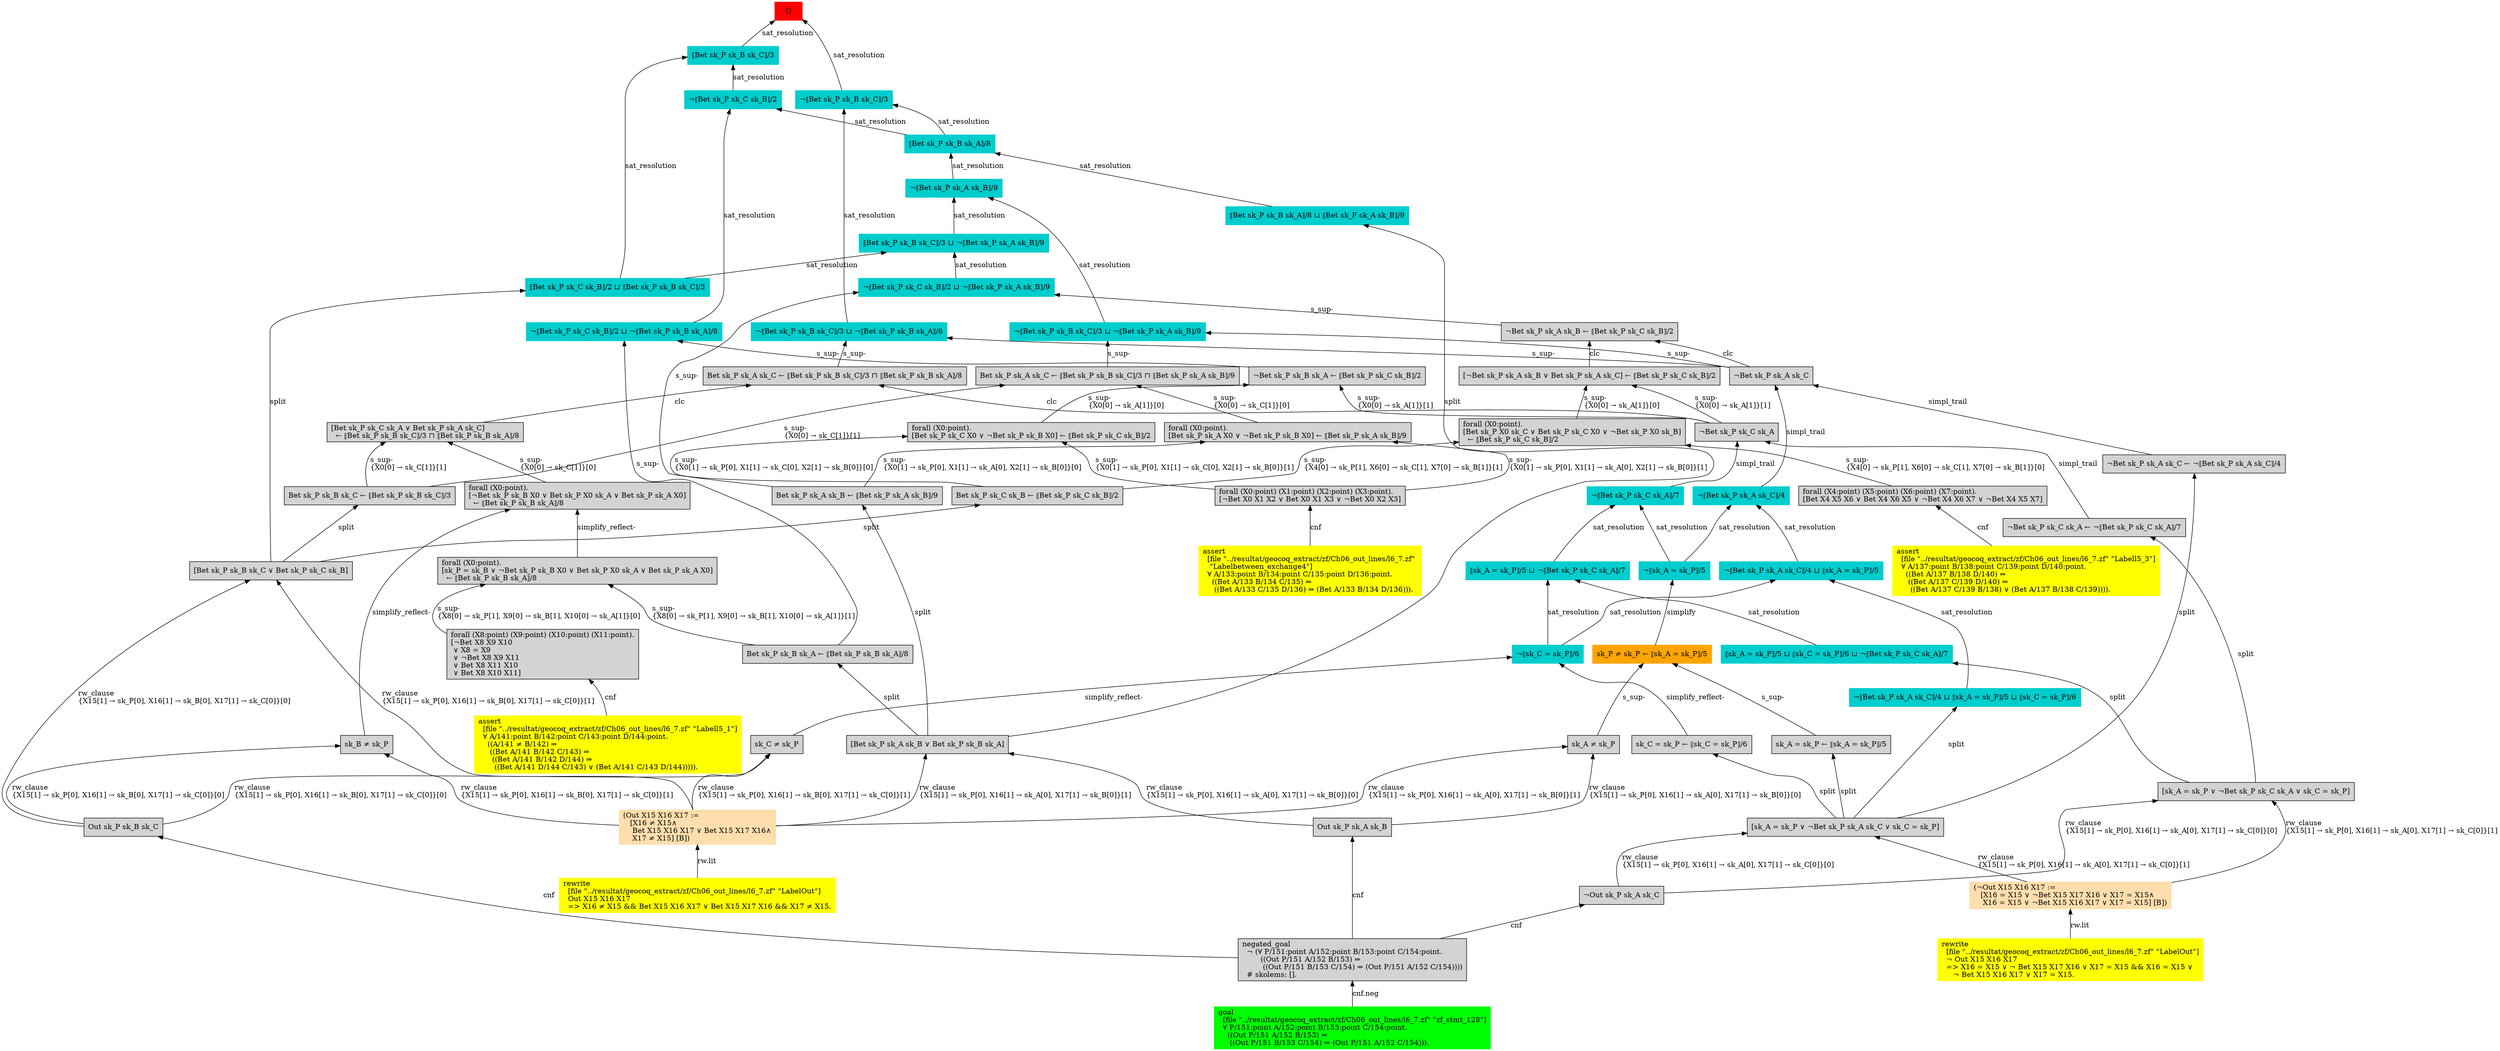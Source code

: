 digraph "unsat_graph" {
  vertex_0 [color=red, label="[]", shape=box, style=filled];
  vertex_0 -> vertex_1 [label="sat_resolution", dir="back"];
  vertex_1 [color=cyan3, shape=box, label="¬⟦Bet sk_P sk_B sk_C⟧/3\l", style=filled];
  vertex_1 -> vertex_2 [label="sat_resolution", dir="back"];
  vertex_2 [color=cyan3, shape=box, label="⟦Bet sk_P sk_B sk_A⟧/8\l", style=filled];
  vertex_2 -> vertex_3 [label="sat_resolution", dir="back"];
  vertex_3 [color=cyan3, shape=box, label="¬⟦Bet sk_P sk_A sk_B⟧/9\l", style=filled];
  vertex_3 -> vertex_4 [label="sat_resolution", dir="back"];
  vertex_4 [color=cyan3, shape=box, label="¬⟦Bet sk_P sk_B sk_C⟧/3 ⊔ ¬⟦Bet sk_P sk_A sk_B⟧/9\l", style=filled];
  vertex_4 -> vertex_5 [label="s_sup-\l", dir="back"];
  vertex_5 [shape=box, label="¬Bet sk_P sk_A sk_C\l", style=filled];
  vertex_5 -> vertex_6 [label="simpl_trail", dir="back"];
  vertex_6 [color=cyan3, shape=box, label="¬⟦Bet sk_P sk_A sk_C⟧/4\l", style=filled];
  vertex_6 -> vertex_7 [label="sat_resolution", dir="back"];
  vertex_7 [color=cyan3, shape=box, label="¬⟦sk_A = sk_P⟧/5\l", style=filled];
  vertex_7 -> vertex_8 [label="simplify", dir="back"];
  vertex_8 [color=orange, shape=box, label="sk_P ≠ sk_P ← ⟦sk_A = sk_P⟧/5\l", style=filled];
  vertex_8 -> vertex_9 [label="s_sup-\l", dir="back"];
  vertex_9 [shape=box, label="sk_A ≠ sk_P\l", style=filled];
  vertex_9 -> vertex_10 [label="rw_clause\l\{X15[1] → sk_P[0], X16[1] → sk_A[0], X17[1] → sk_B[0]\}[1]\l", dir="back"];
  vertex_10 [color=navajowhite, shape=box, label="(Out X15 X16 X17 :=\l   [X16 ≠ X15∧\l    Bet X15 X16 X17 ∨ Bet X15 X17 X16∧\l    X17 ≠ X15] [B])\l", style=filled];
  vertex_10 -> vertex_11 [label="rw.lit", dir="back"];
  vertex_11 [color=yellow, shape=box, label="rewrite\l  [file \"../resultat/geocoq_extract/zf/Ch06_out_lines/l6_7.zf\" \"LabelOut\"]\l  Out X15 X16 X17\l  =\> X16 ≠ X15 && Bet X15 X16 X17 ∨ Bet X15 X17 X16 && X17 ≠ X15.\l", style=filled];
  vertex_9 -> vertex_12 [label="rw_clause\l\{X15[1] → sk_P[0], X16[1] → sk_A[0], X17[1] → sk_B[0]\}[0]\l", dir="back"];
  vertex_12 [shape=box, label="Out sk_P sk_A sk_B\l", style=filled];
  vertex_12 -> vertex_13 [label="cnf", dir="back"];
  vertex_13 [shape=box, label="negated_goal\l  ¬ (∀ P/151:point A/152:point B/153:point C/154:point.\l        ((Out P/151 A/152 B/153) ⇒\l         ((Out P/151 B/153 C/154) ⇒ (Out P/151 A/152 C/154))))\l  # skolems: [].\l", style=filled];
  vertex_13 -> vertex_14 [label="cnf.neg", dir="back"];
  vertex_14 [color=green, shape=box, label="goal\l  [file \"../resultat/geocoq_extract/zf/Ch06_out_lines/l6_7.zf\" \"zf_stmt_128\"]\l  ∀ P/151:point A/152:point B/153:point C/154:point.\l    ((Out P/151 A/152 B/153) ⇒\l     ((Out P/151 B/153 C/154) ⇒ (Out P/151 A/152 C/154))).\l", style=filled];
  vertex_8 -> vertex_15 [label="s_sup-\l", dir="back"];
  vertex_15 [shape=box, label="sk_A = sk_P ← ⟦sk_A = sk_P⟧/5\l", style=filled];
  vertex_15 -> vertex_16 [label="split", dir="back"];
  vertex_16 [shape=box, label="[sk_A = sk_P ∨ ¬Bet sk_P sk_A sk_C ∨ sk_C = sk_P]\l", style=filled];
  vertex_16 -> vertex_17 [label="rw_clause\l\{X15[1] → sk_P[0], X16[1] → sk_A[0], X17[1] → sk_C[0]\}[1]\l", dir="back"];
  vertex_17 [color=navajowhite, shape=box, label="(¬Out X15 X16 X17 :=\l   [X16 = X15 ∨ ¬Bet X15 X17 X16 ∨ X17 = X15∧\l    X16 = X15 ∨ ¬Bet X15 X16 X17 ∨ X17 = X15] [B])\l", style=filled];
  vertex_17 -> vertex_18 [label="rw.lit", dir="back"];
  vertex_18 [color=yellow, shape=box, label="rewrite\l  [file \"../resultat/geocoq_extract/zf/Ch06_out_lines/l6_7.zf\" \"LabelOut\"]\l  ¬ Out X15 X16 X17\l  =\> X16 = X15 ∨ ¬ Bet X15 X17 X16 ∨ X17 = X15 && X16 = X15 ∨ \l     ¬ Bet X15 X16 X17 ∨ X17 = X15.\l", style=filled];
  vertex_16 -> vertex_19 [label="rw_clause\l\{X15[1] → sk_P[0], X16[1] → sk_A[0], X17[1] → sk_C[0]\}[0]\l", dir="back"];
  vertex_19 [shape=box, label="¬Out sk_P sk_A sk_C\l", style=filled];
  vertex_19 -> vertex_13 [label="cnf", dir="back"];
  vertex_6 -> vertex_20 [label="sat_resolution", dir="back"];
  vertex_20 [color=cyan3, shape=box, label="¬⟦Bet sk_P sk_A sk_C⟧/4 ⊔ ⟦sk_A = sk_P⟧/5\l", style=filled];
  vertex_20 -> vertex_21 [label="sat_resolution", dir="back"];
  vertex_21 [color=cyan3, shape=box, label="¬⟦sk_C = sk_P⟧/6\l", style=filled];
  vertex_21 -> vertex_22 [label="simplify_reflect-", dir="back"];
  vertex_22 [shape=box, label="sk_C ≠ sk_P\l", style=filled];
  vertex_22 -> vertex_10 [label="rw_clause\l\{X15[1] → sk_P[0], X16[1] → sk_B[0], X17[1] → sk_C[0]\}[1]\l", dir="back"];
  vertex_22 -> vertex_23 [label="rw_clause\l\{X15[1] → sk_P[0], X16[1] → sk_B[0], X17[1] → sk_C[0]\}[0]\l", dir="back"];
  vertex_23 [shape=box, label="Out sk_P sk_B sk_C\l", style=filled];
  vertex_23 -> vertex_13 [label="cnf", dir="back"];
  vertex_21 -> vertex_24 [label="simplify_reflect-", dir="back"];
  vertex_24 [shape=box, label="sk_C = sk_P ← ⟦sk_C = sk_P⟧/6\l", style=filled];
  vertex_24 -> vertex_16 [label="split", dir="back"];
  vertex_20 -> vertex_25 [label="sat_resolution", dir="back"];
  vertex_25 [color=cyan3, shape=box, label="¬⟦Bet sk_P sk_A sk_C⟧/4 ⊔ ⟦sk_A = sk_P⟧/5 ⊔ ⟦sk_C = sk_P⟧/6\l", style=filled];
  vertex_25 -> vertex_16 [label="split", dir="back"];
  vertex_5 -> vertex_26 [label="simpl_trail", dir="back"];
  vertex_26 [shape=box, label="¬Bet sk_P sk_A sk_C ← ¬⟦Bet sk_P sk_A sk_C⟧/4\l", style=filled];
  vertex_26 -> vertex_16 [label="split", dir="back"];
  vertex_4 -> vertex_27 [label="s_sup-\l", dir="back"];
  vertex_27 [shape=box, label="Bet sk_P sk_A sk_C ← ⟦Bet sk_P sk_B sk_C⟧/3 ⊓ ⟦Bet sk_P sk_A sk_B⟧/9\l", style=filled];
  vertex_27 -> vertex_28 [label="s_sup-\l\{X0[0] → sk_C[1]\}[0]\l", dir="back"];
  vertex_28 [shape=box, label="forall (X0:point).\l[Bet sk_P sk_A X0 ∨ ¬Bet sk_P sk_B X0] ← ⟦Bet sk_P sk_A sk_B⟧/9\l", style=filled];
  vertex_28 -> vertex_29 [label="s_sup-\l\{X0[1] → sk_P[0], X1[1] → sk_A[0], X2[1] → sk_B[0]\}[1]\l", dir="back"];
  vertex_29 [shape=box, label="forall (X0:point) (X1:point) (X2:point) (X3:point).\l[¬Bet X0 X1 X2 ∨ Bet X0 X1 X3 ∨ ¬Bet X0 X2 X3]\l", style=filled];
  vertex_29 -> vertex_30 [label="cnf", dir="back"];
  vertex_30 [color=yellow, shape=box, label="assert\l  [file \"../resultat/geocoq_extract/zf/Ch06_out_lines/l6_7.zf\" \l   \"Labelbetween_exchange4\"]\l  ∀ A/133:point B/134:point C/135:point D/136:point.\l    ((Bet A/133 B/134 C/135) ⇒\l     ((Bet A/133 C/135 D/136) ⇒ (Bet A/133 B/134 D/136))).\l", style=filled];
  vertex_28 -> vertex_31 [label="s_sup-\l\{X0[1] → sk_P[0], X1[1] → sk_A[0], X2[1] → sk_B[0]\}[0]\l", dir="back"];
  vertex_31 [shape=box, label="Bet sk_P sk_A sk_B ← ⟦Bet sk_P sk_A sk_B⟧/9\l", style=filled];
  vertex_31 -> vertex_32 [label="split", dir="back"];
  vertex_32 [shape=box, label="[Bet sk_P sk_A sk_B ∨ Bet sk_P sk_B sk_A]\l", style=filled];
  vertex_32 -> vertex_10 [label="rw_clause\l\{X15[1] → sk_P[0], X16[1] → sk_A[0], X17[1] → sk_B[0]\}[1]\l", dir="back"];
  vertex_32 -> vertex_12 [label="rw_clause\l\{X15[1] → sk_P[0], X16[1] → sk_A[0], X17[1] → sk_B[0]\}[0]\l", dir="back"];
  vertex_27 -> vertex_33 [label="s_sup-\l\{X0[0] → sk_C[1]\}[1]\l", dir="back"];
  vertex_33 [shape=box, label="Bet sk_P sk_B sk_C ← ⟦Bet sk_P sk_B sk_C⟧/3\l", style=filled];
  vertex_33 -> vertex_34 [label="split", dir="back"];
  vertex_34 [shape=box, label="[Bet sk_P sk_B sk_C ∨ Bet sk_P sk_C sk_B]\l", style=filled];
  vertex_34 -> vertex_10 [label="rw_clause\l\{X15[1] → sk_P[0], X16[1] → sk_B[0], X17[1] → sk_C[0]\}[1]\l", dir="back"];
  vertex_34 -> vertex_23 [label="rw_clause\l\{X15[1] → sk_P[0], X16[1] → sk_B[0], X17[1] → sk_C[0]\}[0]\l", dir="back"];
  vertex_3 -> vertex_35 [label="sat_resolution", dir="back"];
  vertex_35 [color=cyan3, shape=box, label="⟦Bet sk_P sk_B sk_C⟧/3 ⊔ ¬⟦Bet sk_P sk_A sk_B⟧/9\l", style=filled];
  vertex_35 -> vertex_36 [label="sat_resolution", dir="back"];
  vertex_36 [color=cyan3, shape=box, label="¬⟦Bet sk_P sk_C sk_B⟧/2 ⊔ ¬⟦Bet sk_P sk_A sk_B⟧/9\l", style=filled];
  vertex_36 -> vertex_37 [label="s_sup-\l", dir="back"];
  vertex_37 [shape=box, label="¬Bet sk_P sk_A sk_B ← ⟦Bet sk_P sk_C sk_B⟧/2\l", style=filled];
  vertex_37 -> vertex_5 [label="clc", dir="back"];
  vertex_37 -> vertex_38 [label="clc", dir="back"];
  vertex_38 [shape=box, label="[¬Bet sk_P sk_A sk_B ∨ Bet sk_P sk_A sk_C] ← ⟦Bet sk_P sk_C sk_B⟧/2\l", style=filled];
  vertex_38 -> vertex_39 [label="s_sup-\l\{X0[0] → sk_A[1]\}[1]\l", dir="back"];
  vertex_39 [shape=box, label="¬Bet sk_P sk_C sk_A\l", style=filled];
  vertex_39 -> vertex_40 [label="simpl_trail", dir="back"];
  vertex_40 [color=cyan3, shape=box, label="¬⟦Bet sk_P sk_C sk_A⟧/7\l", style=filled];
  vertex_40 -> vertex_7 [label="sat_resolution", dir="back"];
  vertex_40 -> vertex_41 [label="sat_resolution", dir="back"];
  vertex_41 [color=cyan3, shape=box, label="⟦sk_A = sk_P⟧/5 ⊔ ¬⟦Bet sk_P sk_C sk_A⟧/7\l", style=filled];
  vertex_41 -> vertex_21 [label="sat_resolution", dir="back"];
  vertex_41 -> vertex_42 [label="sat_resolution", dir="back"];
  vertex_42 [color=cyan3, shape=box, label="⟦sk_A = sk_P⟧/5 ⊔ ⟦sk_C = sk_P⟧/6 ⊔ ¬⟦Bet sk_P sk_C sk_A⟧/7\l", style=filled];
  vertex_42 -> vertex_43 [label="split", dir="back"];
  vertex_43 [shape=box, label="[sk_A = sk_P ∨ ¬Bet sk_P sk_C sk_A ∨ sk_C = sk_P]\l", style=filled];
  vertex_43 -> vertex_17 [label="rw_clause\l\{X15[1] → sk_P[0], X16[1] → sk_A[0], X17[1] → sk_C[0]\}[1]\l", dir="back"];
  vertex_43 -> vertex_19 [label="rw_clause\l\{X15[1] → sk_P[0], X16[1] → sk_A[0], X17[1] → sk_C[0]\}[0]\l", dir="back"];
  vertex_39 -> vertex_44 [label="simpl_trail", dir="back"];
  vertex_44 [shape=box, label="¬Bet sk_P sk_C sk_A ← ¬⟦Bet sk_P sk_C sk_A⟧/7\l", style=filled];
  vertex_44 -> vertex_43 [label="split", dir="back"];
  vertex_38 -> vertex_45 [label="s_sup-\l\{X0[0] → sk_A[1]\}[0]\l", dir="back"];
  vertex_45 [shape=box, label="forall (X0:point).\l[Bet sk_P X0 sk_C ∨ Bet sk_P sk_C X0 ∨ ¬Bet sk_P X0 sk_B]\l  ← ⟦Bet sk_P sk_C sk_B⟧/2\l", style=filled];
  vertex_45 -> vertex_46 [label="s_sup-\l\{X4[0] → sk_P[1], X6[0] → sk_C[1], X7[0] → sk_B[1]\}[0]\l", dir="back"];
  vertex_46 [shape=box, label="forall (X4:point) (X5:point) (X6:point) (X7:point).\l[Bet X4 X5 X6 ∨ Bet X4 X6 X5 ∨ ¬Bet X4 X6 X7 ∨ ¬Bet X4 X5 X7]\l", style=filled];
  vertex_46 -> vertex_47 [label="cnf", dir="back"];
  vertex_47 [color=yellow, shape=box, label="assert\l  [file \"../resultat/geocoq_extract/zf/Ch06_out_lines/l6_7.zf\" \"Labell5_3\"]\l  ∀ A/137:point B/138:point C/139:point D/140:point.\l    ((Bet A/137 B/138 D/140) ⇒\l     ((Bet A/137 C/139 D/140) ⇒\l      ((Bet A/137 C/139 B/138) ∨ (Bet A/137 B/138 C/139)))).\l", style=filled];
  vertex_45 -> vertex_48 [label="s_sup-\l\{X4[0] → sk_P[1], X6[0] → sk_C[1], X7[0] → sk_B[1]\}[1]\l", dir="back"];
  vertex_48 [shape=box, label="Bet sk_P sk_C sk_B ← ⟦Bet sk_P sk_C sk_B⟧/2\l", style=filled];
  vertex_48 -> vertex_34 [label="split", dir="back"];
  vertex_36 -> vertex_31 [label="s_sup-\l", dir="back"];
  vertex_35 -> vertex_49 [label="sat_resolution", dir="back"];
  vertex_49 [color=cyan3, shape=box, label="⟦Bet sk_P sk_C sk_B⟧/2 ⊔ ⟦Bet sk_P sk_B sk_C⟧/3\l", style=filled];
  vertex_49 -> vertex_34 [label="split", dir="back"];
  vertex_2 -> vertex_50 [label="sat_resolution", dir="back"];
  vertex_50 [color=cyan3, shape=box, label="⟦Bet sk_P sk_B sk_A⟧/8 ⊔ ⟦Bet sk_P sk_A sk_B⟧/9\l", style=filled];
  vertex_50 -> vertex_32 [label="split", dir="back"];
  vertex_1 -> vertex_51 [label="sat_resolution", dir="back"];
  vertex_51 [color=cyan3, shape=box, label="¬⟦Bet sk_P sk_B sk_C⟧/3 ⊔ ¬⟦Bet sk_P sk_B sk_A⟧/8\l", style=filled];
  vertex_51 -> vertex_5 [label="s_sup-\l", dir="back"];
  vertex_51 -> vertex_52 [label="s_sup-\l", dir="back"];
  vertex_52 [shape=box, label="Bet sk_P sk_A sk_C ← ⟦Bet sk_P sk_B sk_C⟧/3 ⊓ ⟦Bet sk_P sk_B sk_A⟧/8\l", style=filled];
  vertex_52 -> vertex_39 [label="clc", dir="back"];
  vertex_52 -> vertex_53 [label="clc", dir="back"];
  vertex_53 [shape=box, label="[Bet sk_P sk_C sk_A ∨ Bet sk_P sk_A sk_C]\l  ← ⟦Bet sk_P sk_B sk_C⟧/3 ⊓ ⟦Bet sk_P sk_B sk_A⟧/8\l", style=filled];
  vertex_53 -> vertex_54 [label="s_sup-\l\{X0[0] → sk_C[1]\}[0]\l", dir="back"];
  vertex_54 [shape=box, label="forall (X0:point).\l[¬Bet sk_P sk_B X0 ∨ Bet sk_P X0 sk_A ∨ Bet sk_P sk_A X0]\l  ← ⟦Bet sk_P sk_B sk_A⟧/8\l", style=filled];
  vertex_54 -> vertex_55 [label="simplify_reflect-", dir="back"];
  vertex_55 [shape=box, label="sk_B ≠ sk_P\l", style=filled];
  vertex_55 -> vertex_10 [label="rw_clause\l\{X15[1] → sk_P[0], X16[1] → sk_B[0], X17[1] → sk_C[0]\}[1]\l", dir="back"];
  vertex_55 -> vertex_23 [label="rw_clause\l\{X15[1] → sk_P[0], X16[1] → sk_B[0], X17[1] → sk_C[0]\}[0]\l", dir="back"];
  vertex_54 -> vertex_56 [label="simplify_reflect-", dir="back"];
  vertex_56 [shape=box, label="forall (X0:point).\l[sk_P = sk_B ∨ ¬Bet sk_P sk_B X0 ∨ Bet sk_P X0 sk_A ∨ Bet sk_P sk_A X0]\l  ← ⟦Bet sk_P sk_B sk_A⟧/8\l", style=filled];
  vertex_56 -> vertex_57 [label="s_sup-\l\{X8[0] → sk_P[1], X9[0] → sk_B[1], X10[0] → sk_A[1]\}[0]\l", dir="back"];
  vertex_57 [shape=box, label="forall (X8:point) (X9:point) (X10:point) (X11:point).\l[¬Bet X8 X9 X10\l ∨ X8 = X9\l ∨ ¬Bet X8 X9 X11\l ∨ Bet X8 X11 X10\l ∨ Bet X8 X10 X11]\l", style=filled];
  vertex_57 -> vertex_58 [label="cnf", dir="back"];
  vertex_58 [color=yellow, shape=box, label="assert\l  [file \"../resultat/geocoq_extract/zf/Ch06_out_lines/l6_7.zf\" \"Labell5_1\"]\l  ∀ A/141:point B/142:point C/143:point D/144:point.\l    ((A/141 ≠ B/142) ⇒\l     ((Bet A/141 B/142 C/143) ⇒\l      ((Bet A/141 B/142 D/144) ⇒\l       ((Bet A/141 D/144 C/143) ∨ (Bet A/141 C/143 D/144))))).\l", style=filled];
  vertex_56 -> vertex_59 [label="s_sup-\l\{X8[0] → sk_P[1], X9[0] → sk_B[1], X10[0] → sk_A[1]\}[1]\l", dir="back"];
  vertex_59 [shape=box, label="Bet sk_P sk_B sk_A ← ⟦Bet sk_P sk_B sk_A⟧/8\l", style=filled];
  vertex_59 -> vertex_32 [label="split", dir="back"];
  vertex_53 -> vertex_33 [label="s_sup-\l\{X0[0] → sk_C[1]\}[1]\l", dir="back"];
  vertex_0 -> vertex_60 [label="sat_resolution", dir="back"];
  vertex_60 [color=cyan3, shape=box, label="⟦Bet sk_P sk_B sk_C⟧/3\l", style=filled];
  vertex_60 -> vertex_61 [label="sat_resolution", dir="back"];
  vertex_61 [color=cyan3, shape=box, label="¬⟦Bet sk_P sk_C sk_B⟧/2\l", style=filled];
  vertex_61 -> vertex_2 [label="sat_resolution", dir="back"];
  vertex_61 -> vertex_62 [label="sat_resolution", dir="back"];
  vertex_62 [color=cyan3, shape=box, label="¬⟦Bet sk_P sk_C sk_B⟧/2 ⊔ ¬⟦Bet sk_P sk_B sk_A⟧/8\l", style=filled];
  vertex_62 -> vertex_63 [label="s_sup-\l", dir="back"];
  vertex_63 [shape=box, label="¬Bet sk_P sk_B sk_A ← ⟦Bet sk_P sk_C sk_B⟧/2\l", style=filled];
  vertex_63 -> vertex_39 [label="s_sup-\l\{X0[0] → sk_A[1]\}[1]\l", dir="back"];
  vertex_63 -> vertex_64 [label="s_sup-\l\{X0[0] → sk_A[1]\}[0]\l", dir="back"];
  vertex_64 [shape=box, label="forall (X0:point).\l[Bet sk_P sk_C X0 ∨ ¬Bet sk_P sk_B X0] ← ⟦Bet sk_P sk_C sk_B⟧/2\l", style=filled];
  vertex_64 -> vertex_29 [label="s_sup-\l\{X0[1] → sk_P[0], X1[1] → sk_C[0], X2[1] → sk_B[0]\}[1]\l", dir="back"];
  vertex_64 -> vertex_48 [label="s_sup-\l\{X0[1] → sk_P[0], X1[1] → sk_C[0], X2[1] → sk_B[0]\}[0]\l", dir="back"];
  vertex_62 -> vertex_59 [label="s_sup-\l", dir="back"];
  vertex_60 -> vertex_49 [label="sat_resolution", dir="back"];
  }


